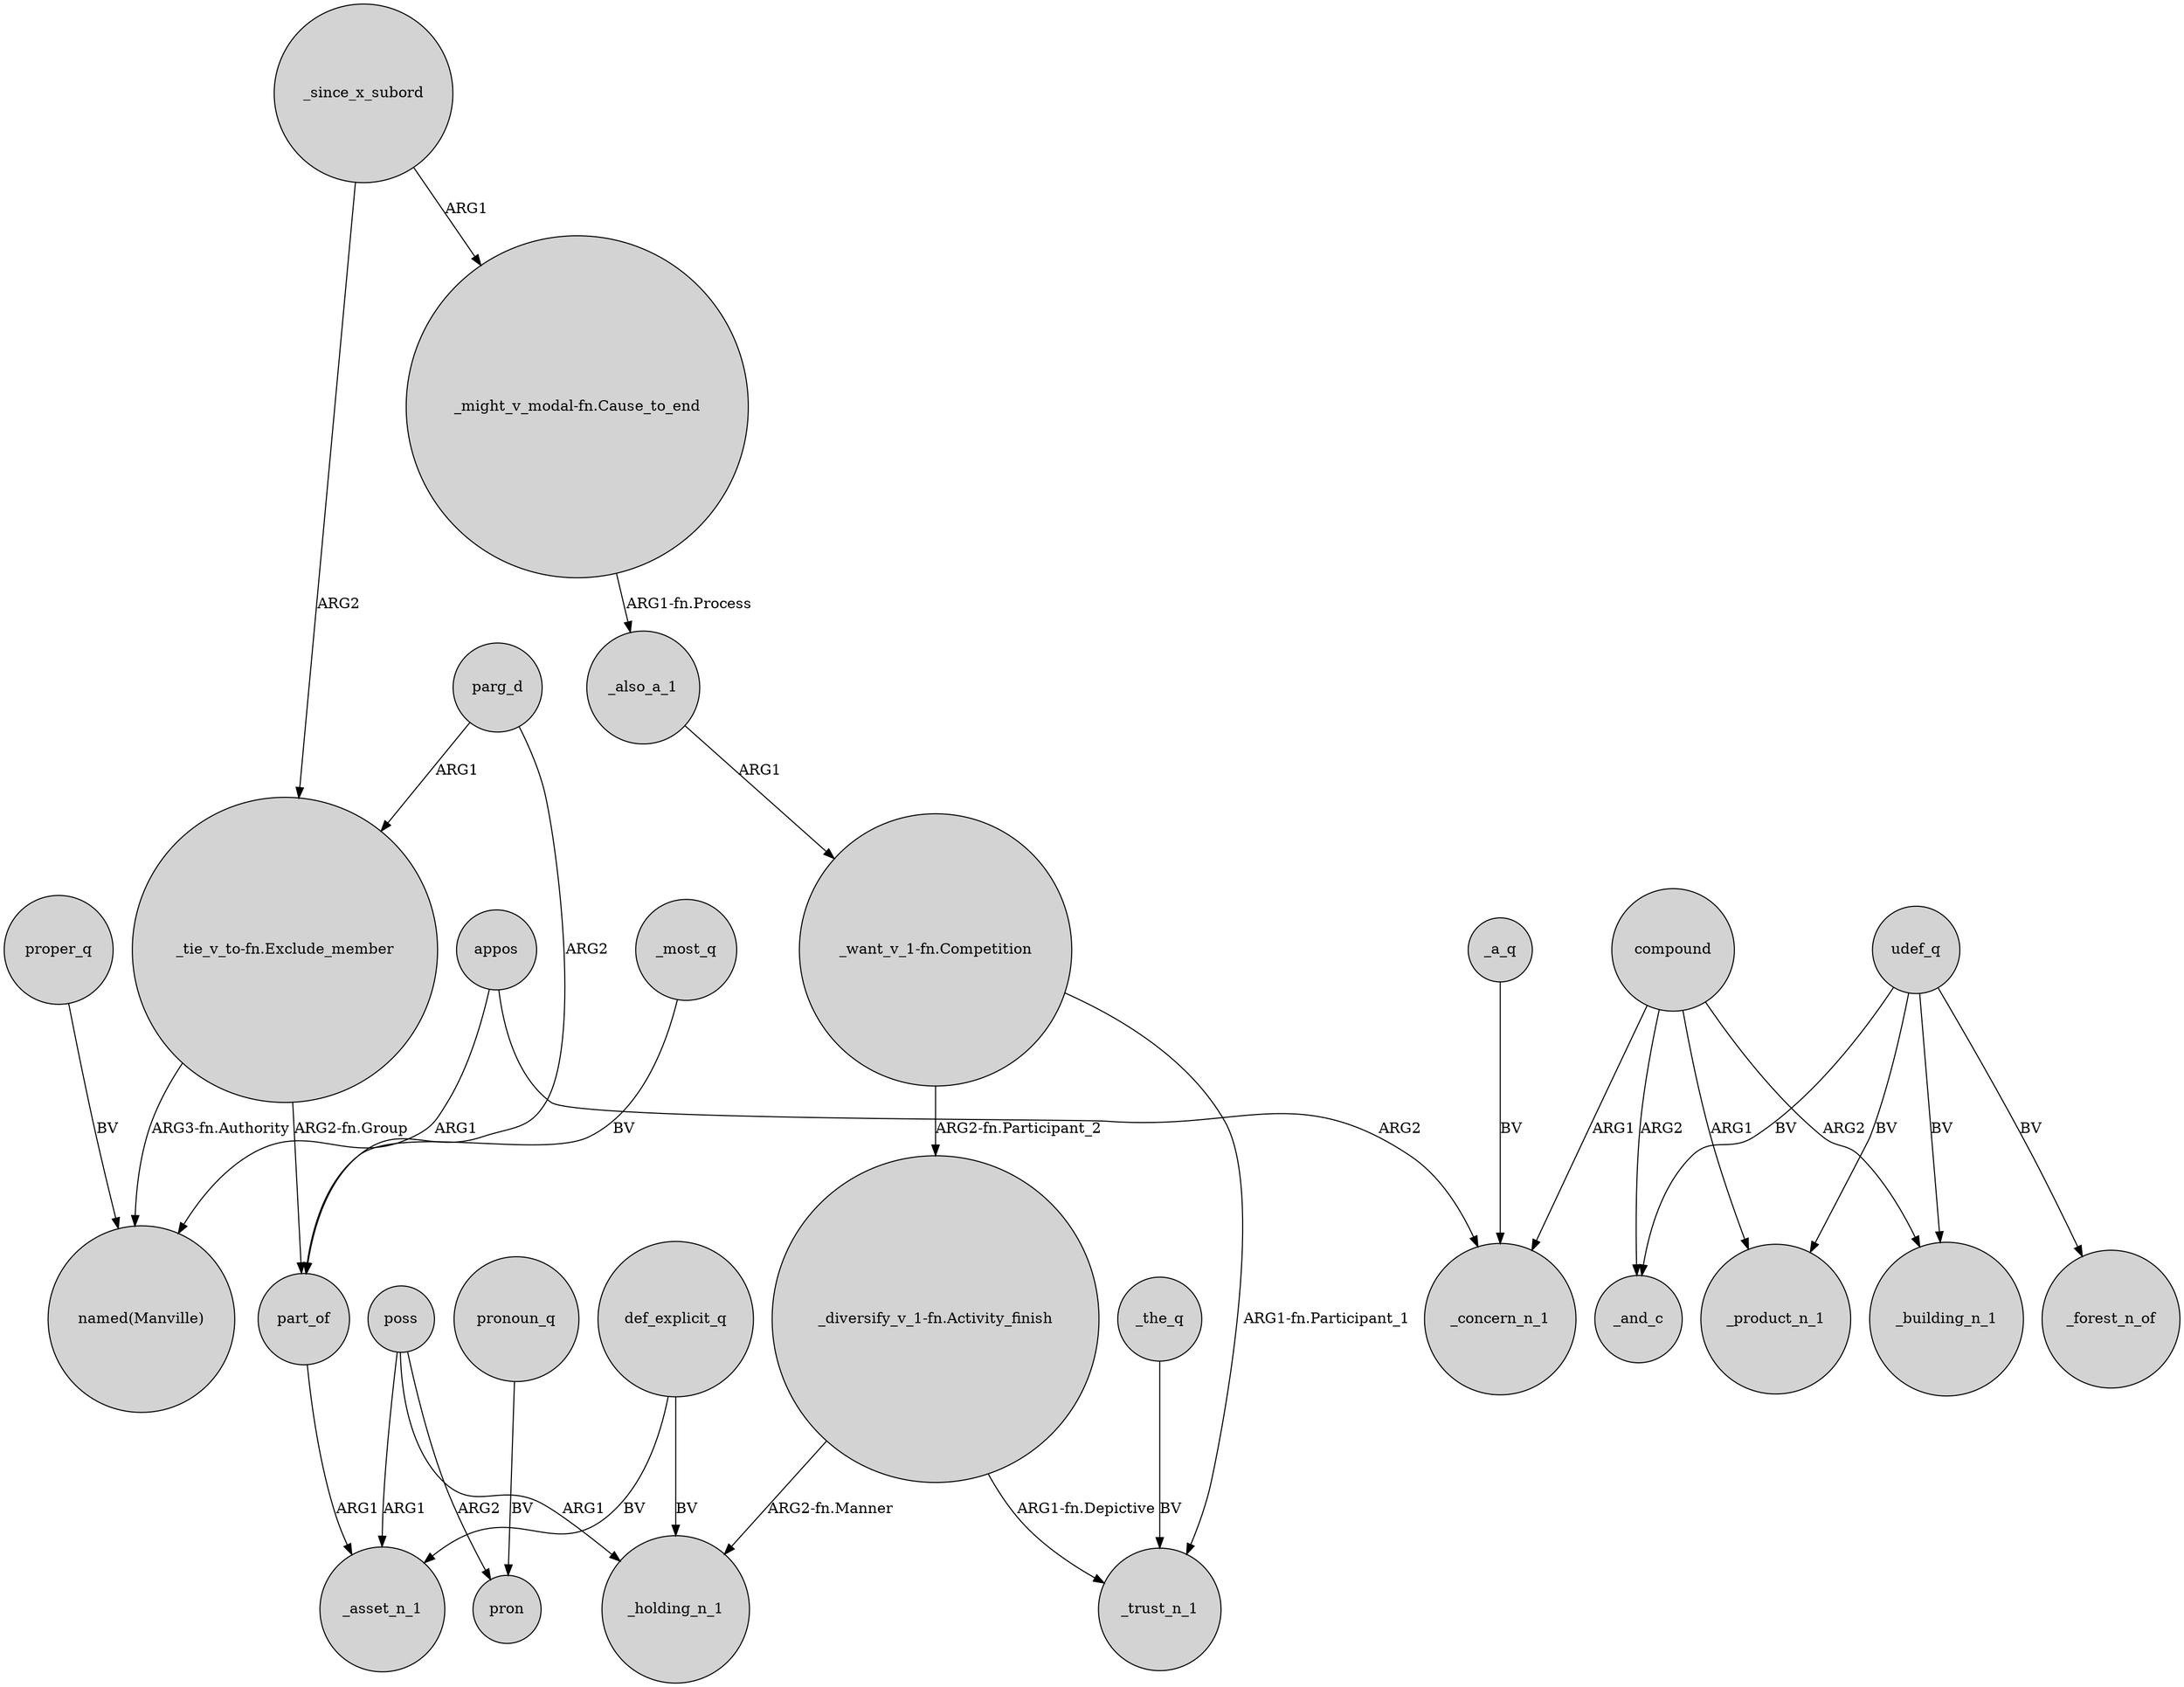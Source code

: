 digraph {
	node [shape=circle style=filled]
	appos -> "named(Manville)" [label=ARG1]
	proper_q -> "named(Manville)" [label=BV]
	part_of -> _asset_n_1 [label=ARG1]
	def_explicit_q -> _asset_n_1 [label=BV]
	_also_a_1 -> "_want_v_1-fn.Competition" [label=ARG1]
	udef_q -> _forest_n_of [label=BV]
	udef_q -> _building_n_1 [label=BV]
	"_might_v_modal-fn.Cause_to_end" -> _also_a_1 [label="ARG1-fn.Process"]
	appos -> _concern_n_1 [label=ARG2]
	udef_q -> _product_n_1 [label=BV]
	udef_q -> _and_c [label=BV]
	compound -> _and_c [label=ARG2]
	poss -> _asset_n_1 [label=ARG1]
	parg_d -> part_of [label=ARG2]
	pronoun_q -> pron [label=BV]
	poss -> pron [label=ARG2]
	"_want_v_1-fn.Competition" -> _trust_n_1 [label="ARG1-fn.Participant_1"]
	_the_q -> _trust_n_1 [label=BV]
	_a_q -> _concern_n_1 [label=BV]
	_most_q -> part_of [label=BV]
	"_diversify_v_1-fn.Activity_finish" -> _holding_n_1 [label="ARG2-fn.Manner"]
	_since_x_subord -> "_might_v_modal-fn.Cause_to_end" [label=ARG1]
	_since_x_subord -> "_tie_v_to-fn.Exclude_member" [label=ARG2]
	"_tie_v_to-fn.Exclude_member" -> part_of [label="ARG2-fn.Group"]
	compound -> _concern_n_1 [label=ARG1]
	"_tie_v_to-fn.Exclude_member" -> "named(Manville)" [label="ARG3-fn.Authority"]
	def_explicit_q -> _holding_n_1 [label=BV]
	poss -> _holding_n_1 [label=ARG1]
	compound -> _product_n_1 [label=ARG1]
	"_diversify_v_1-fn.Activity_finish" -> _trust_n_1 [label="ARG1-fn.Depictive"]
	compound -> _building_n_1 [label=ARG2]
	parg_d -> "_tie_v_to-fn.Exclude_member" [label=ARG1]
	"_want_v_1-fn.Competition" -> "_diversify_v_1-fn.Activity_finish" [label="ARG2-fn.Participant_2"]
}
